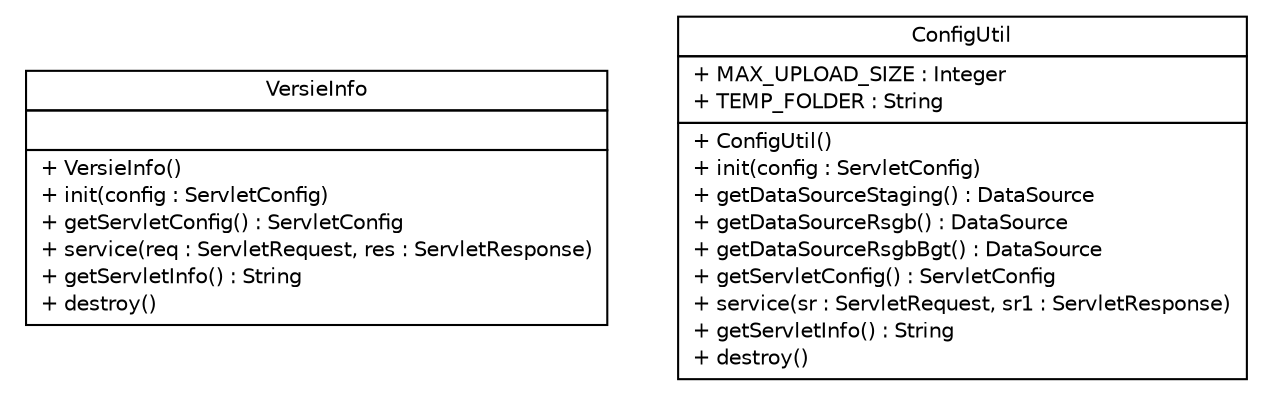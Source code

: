 #!/usr/local/bin/dot
#
# Class diagram 
# Generated by UMLGraph version R5_6-24-gf6e263 (http://www.umlgraph.org/)
#

digraph G {
	edge [fontname="Helvetica",fontsize=10,labelfontname="Helvetica",labelfontsize=10];
	node [fontname="Helvetica",fontsize=10,shape=plaintext];
	nodesep=0.25;
	ranksep=0.5;
	// nl.b3p.brmo.service.util.VersieInfo
	c180 [label=<<table title="nl.b3p.brmo.service.util.VersieInfo" border="0" cellborder="1" cellspacing="0" cellpadding="2" port="p" href="./VersieInfo.html">
		<tr><td><table border="0" cellspacing="0" cellpadding="1">
<tr><td align="center" balign="center"> VersieInfo </td></tr>
		</table></td></tr>
		<tr><td><table border="0" cellspacing="0" cellpadding="1">
<tr><td align="left" balign="left">  </td></tr>
		</table></td></tr>
		<tr><td><table border="0" cellspacing="0" cellpadding="1">
<tr><td align="left" balign="left"> + VersieInfo() </td></tr>
<tr><td align="left" balign="left"> + init(config : ServletConfig) </td></tr>
<tr><td align="left" balign="left"> + getServletConfig() : ServletConfig </td></tr>
<tr><td align="left" balign="left"> + service(req : ServletRequest, res : ServletResponse) </td></tr>
<tr><td align="left" balign="left"> + getServletInfo() : String </td></tr>
<tr><td align="left" balign="left"> + destroy() </td></tr>
		</table></td></tr>
		</table>>, URL="./VersieInfo.html", fontname="Helvetica", fontcolor="black", fontsize=10.0];
	// nl.b3p.brmo.service.util.ConfigUtil
	c181 [label=<<table title="nl.b3p.brmo.service.util.ConfigUtil" border="0" cellborder="1" cellspacing="0" cellpadding="2" port="p" href="./ConfigUtil.html">
		<tr><td><table border="0" cellspacing="0" cellpadding="1">
<tr><td align="center" balign="center"> ConfigUtil </td></tr>
		</table></td></tr>
		<tr><td><table border="0" cellspacing="0" cellpadding="1">
<tr><td align="left" balign="left"> + MAX_UPLOAD_SIZE : Integer </td></tr>
<tr><td align="left" balign="left"> + TEMP_FOLDER : String </td></tr>
		</table></td></tr>
		<tr><td><table border="0" cellspacing="0" cellpadding="1">
<tr><td align="left" balign="left"> + ConfigUtil() </td></tr>
<tr><td align="left" balign="left"> + init(config : ServletConfig) </td></tr>
<tr><td align="left" balign="left"> + getDataSourceStaging() : DataSource </td></tr>
<tr><td align="left" balign="left"> + getDataSourceRsgb() : DataSource </td></tr>
<tr><td align="left" balign="left"> + getDataSourceRsgbBgt() : DataSource </td></tr>
<tr><td align="left" balign="left"> + getServletConfig() : ServletConfig </td></tr>
<tr><td align="left" balign="left"> + service(sr : ServletRequest, sr1 : ServletResponse) </td></tr>
<tr><td align="left" balign="left"> + getServletInfo() : String </td></tr>
<tr><td align="left" balign="left"> + destroy() </td></tr>
		</table></td></tr>
		</table>>, URL="./ConfigUtil.html", fontname="Helvetica", fontcolor="black", fontsize=10.0];
}

